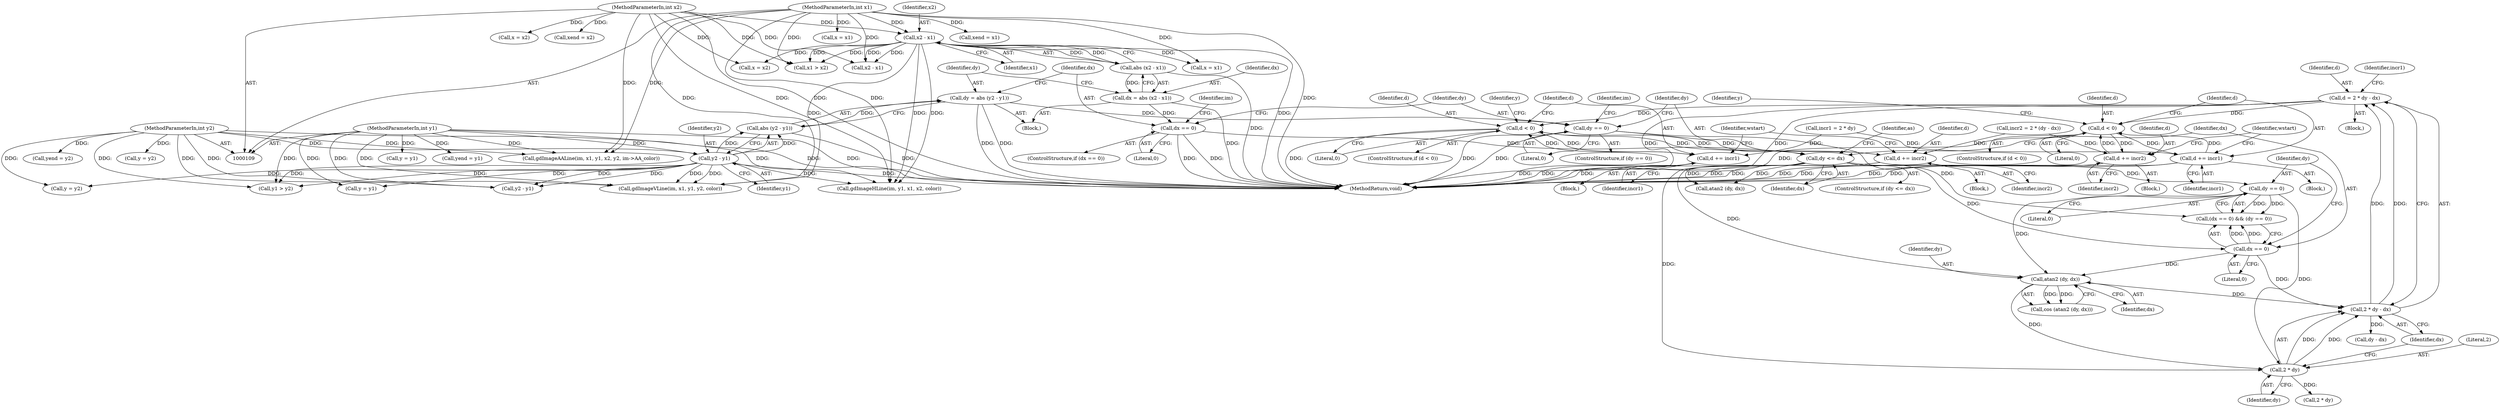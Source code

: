 digraph "0_php-src_c395c6e5d7e8df37a21265ff76e48fe75ceb5ae6?w=1_4@integer" {
"1000266" [label="(Call,d = 2 * dy - dx)"];
"1000268" [label="(Call,2 * dy - dx)"];
"1000269" [label="(Call,2 * dy)"];
"1000218" [label="(Call,dy <= dx)"];
"1000206" [label="(Call,dy == 0)"];
"1000186" [label="(Call,dy = abs (y2 - y1))"];
"1000188" [label="(Call,abs (y2 - y1))"];
"1000189" [label="(Call,y2 - y1)"];
"1000114" [label="(MethodParameterIn,int y2)"];
"1000112" [label="(MethodParameterIn,int y1)"];
"1000193" [label="(Call,dx == 0)"];
"1000180" [label="(Call,dx = abs (x2 - x1))"];
"1000182" [label="(Call,abs (x2 - x1))"];
"1000183" [label="(Call,x2 - x1)"];
"1000113" [label="(MethodParameterIn,int x2)"];
"1000111" [label="(MethodParameterIn,int x1)"];
"1000227" [label="(Call,dy == 0)"];
"1000240" [label="(Call,atan2 (dy, dx))"];
"1000224" [label="(Call,dx == 0)"];
"1000358" [label="(Call,d < 0)"];
"1000362" [label="(Call,d += incr1)"];
"1000369" [label="(Call,d += incr2)"];
"1000406" [label="(Call,d < 0)"];
"1000410" [label="(Call,d += incr1)"];
"1000417" [label="(Call,d += incr2)"];
"1000195" [label="(Literal,0)"];
"1000414" [label="(Block,)"];
"1000225" [label="(Identifier,dx)"];
"1000450" [label="(Call,atan2 (dy, dx))"];
"1000113" [label="(MethodParameterIn,int x2)"];
"1000270" [label="(Literal,2)"];
"1000268" [label="(Call,2 * dy - dx)"];
"1000180" [label="(Call,dx = abs (x2 - x1))"];
"1000314" [label="(Call,xend = x2)"];
"1000242" [label="(Identifier,dx)"];
"1000219" [label="(Identifier,dy)"];
"1000271" [label="(Identifier,dy)"];
"1000116" [label="(Block,)"];
"1000194" [label="(Identifier,dx)"];
"1000198" [label="(Identifier,im)"];
"1000407" [label="(Identifier,d)"];
"1000419" [label="(Identifier,incr2)"];
"1000417" [label="(Call,d += incr2)"];
"1000188" [label="(Call,abs (y2 - y1))"];
"1000181" [label="(Identifier,dx)"];
"1000421" [label="(Identifier,wstart)"];
"1000654" [label="(MethodReturn,void)"];
"1000226" [label="(Literal,0)"];
"1000275" [label="(Call,2 * dy)"];
"1000406" [label="(Call,d < 0)"];
"1000224" [label="(Call,dx == 0)"];
"1000182" [label="(Call,abs (x2 - x1))"];
"1000368" [label="(Identifier,y)"];
"1000361" [label="(Block,)"];
"1000240" [label="(Call,atan2 (dy, dx))"];
"1000207" [label="(Identifier,dy)"];
"1000362" [label="(Call,d += incr1)"];
"1000193" [label="(Call,dx == 0)"];
"1000496" [label="(Call,y1 > y2)"];
"1000360" [label="(Literal,0)"];
"1000239" [label="(Call,cos (atan2 (dy, dx)))"];
"1000359" [label="(Identifier,d)"];
"1000357" [label="(ControlStructure,if (d < 0))"];
"1000220" [label="(Identifier,dx)"];
"1000503" [label="(Call,x = x2)"];
"1000286" [label="(Call,x1 > x2)"];
"1000111" [label="(MethodParameterIn,int x1)"];
"1000269" [label="(Call,2 * dy)"];
"1000227" [label="(Call,dy == 0)"];
"1000273" [label="(Call,incr1 = 2 * dy)"];
"1000370" [label="(Identifier,d)"];
"1000267" [label="(Identifier,d)"];
"1000408" [label="(Literal,0)"];
"1000191" [label="(Identifier,y1)"];
"1000192" [label="(ControlStructure,if (dx == 0))"];
"1000278" [label="(Call,incr2 = 2 * (dy - dx))"];
"1000206" [label="(Call,dy == 0)"];
"1000228" [label="(Identifier,dy)"];
"1000187" [label="(Identifier,dy)"];
"1000411" [label="(Identifier,d)"];
"1000418" [label="(Identifier,d)"];
"1000282" [label="(Call,dy - dx)"];
"1000305" [label="(Call,x = x1)"];
"1000363" [label="(Identifier,d)"];
"1000274" [label="(Identifier,incr1)"];
"1000358" [label="(Call,d < 0)"];
"1000218" [label="(Call,dy <= dx)"];
"1000112" [label="(MethodParameterIn,int y1)"];
"1000221" [label="(Block,)"];
"1000266" [label="(Call,d = 2 * dy - dx)"];
"1000554" [label="(Call,x2 - x1)"];
"1000371" [label="(Identifier,incr2)"];
"1000308" [label="(Call,y = y1)"];
"1000197" [label="(Call,gdImageVLine(im, x1, y1, y2, color))"];
"1000369" [label="(Call,d += incr2)"];
"1000184" [label="(Identifier,x2)"];
"1000410" [label="(Call,d += incr1)"];
"1000229" [label="(Literal,0)"];
"1000405" [label="(ControlStructure,if (d < 0))"];
"1000500" [label="(Call,y = y2)"];
"1000272" [label="(Identifier,dx)"];
"1000300" [label="(Call,xend = x1)"];
"1000186" [label="(Call,dy = abs (y2 - y1))"];
"1000293" [label="(Call,y = y2)"];
"1000521" [label="(Call,yend = y2)"];
"1000409" [label="(Block,)"];
"1000190" [label="(Identifier,y2)"];
"1000416" [label="(Identifier,y)"];
"1000241" [label="(Identifier,dy)"];
"1000223" [label="(Call,(dx == 0) && (dy == 0))"];
"1000208" [label="(Literal,0)"];
"1000185" [label="(Identifier,x1)"];
"1000211" [label="(Identifier,im)"];
"1000183" [label="(Call,x2 - x1)"];
"1000290" [label="(Call,x = x2)"];
"1000114" [label="(MethodParameterIn,int y2)"];
"1000373" [label="(Identifier,wstart)"];
"1000506" [label="(Call,yend = y1)"];
"1000412" [label="(Identifier,incr1)"];
"1000515" [label="(Call,y = y1)"];
"1000205" [label="(ControlStructure,if (dy == 0))"];
"1000448" [label="(Identifier,as)"];
"1000210" [label="(Call,gdImageHLine(im, y1, x1, x2, color))"];
"1000518" [label="(Call,x = x1)"];
"1000142" [label="(Call,gdImageAALine(im, x1, y1, x2, y2, im->AA_color))"];
"1000344" [label="(Call,y2 - y1)"];
"1000217" [label="(ControlStructure,if (dy <= dx))"];
"1000366" [label="(Block,)"];
"1000189" [label="(Call,y2 - y1)"];
"1000364" [label="(Identifier,incr1)"];
"1000266" -> "1000221"  [label="AST: "];
"1000266" -> "1000268"  [label="CFG: "];
"1000267" -> "1000266"  [label="AST: "];
"1000268" -> "1000266"  [label="AST: "];
"1000274" -> "1000266"  [label="CFG: "];
"1000266" -> "1000654"  [label="DDG: "];
"1000266" -> "1000654"  [label="DDG: "];
"1000268" -> "1000266"  [label="DDG: "];
"1000268" -> "1000266"  [label="DDG: "];
"1000266" -> "1000358"  [label="DDG: "];
"1000266" -> "1000406"  [label="DDG: "];
"1000268" -> "1000272"  [label="CFG: "];
"1000269" -> "1000268"  [label="AST: "];
"1000272" -> "1000268"  [label="AST: "];
"1000269" -> "1000268"  [label="DDG: "];
"1000269" -> "1000268"  [label="DDG: "];
"1000224" -> "1000268"  [label="DDG: "];
"1000240" -> "1000268"  [label="DDG: "];
"1000268" -> "1000282"  [label="DDG: "];
"1000269" -> "1000271"  [label="CFG: "];
"1000270" -> "1000269"  [label="AST: "];
"1000271" -> "1000269"  [label="AST: "];
"1000272" -> "1000269"  [label="CFG: "];
"1000218" -> "1000269"  [label="DDG: "];
"1000227" -> "1000269"  [label="DDG: "];
"1000240" -> "1000269"  [label="DDG: "];
"1000269" -> "1000275"  [label="DDG: "];
"1000218" -> "1000217"  [label="AST: "];
"1000218" -> "1000220"  [label="CFG: "];
"1000219" -> "1000218"  [label="AST: "];
"1000220" -> "1000218"  [label="AST: "];
"1000225" -> "1000218"  [label="CFG: "];
"1000448" -> "1000218"  [label="CFG: "];
"1000218" -> "1000654"  [label="DDG: "];
"1000206" -> "1000218"  [label="DDG: "];
"1000193" -> "1000218"  [label="DDG: "];
"1000218" -> "1000224"  [label="DDG: "];
"1000218" -> "1000227"  [label="DDG: "];
"1000218" -> "1000240"  [label="DDG: "];
"1000218" -> "1000450"  [label="DDG: "];
"1000218" -> "1000450"  [label="DDG: "];
"1000206" -> "1000205"  [label="AST: "];
"1000206" -> "1000208"  [label="CFG: "];
"1000207" -> "1000206"  [label="AST: "];
"1000208" -> "1000206"  [label="AST: "];
"1000211" -> "1000206"  [label="CFG: "];
"1000219" -> "1000206"  [label="CFG: "];
"1000206" -> "1000654"  [label="DDG: "];
"1000206" -> "1000654"  [label="DDG: "];
"1000186" -> "1000206"  [label="DDG: "];
"1000206" -> "1000223"  [label="DDG: "];
"1000186" -> "1000116"  [label="AST: "];
"1000186" -> "1000188"  [label="CFG: "];
"1000187" -> "1000186"  [label="AST: "];
"1000188" -> "1000186"  [label="AST: "];
"1000194" -> "1000186"  [label="CFG: "];
"1000186" -> "1000654"  [label="DDG: "];
"1000186" -> "1000654"  [label="DDG: "];
"1000188" -> "1000186"  [label="DDG: "];
"1000188" -> "1000189"  [label="CFG: "];
"1000189" -> "1000188"  [label="AST: "];
"1000188" -> "1000654"  [label="DDG: "];
"1000189" -> "1000188"  [label="DDG: "];
"1000189" -> "1000188"  [label="DDG: "];
"1000189" -> "1000191"  [label="CFG: "];
"1000190" -> "1000189"  [label="AST: "];
"1000191" -> "1000189"  [label="AST: "];
"1000189" -> "1000654"  [label="DDG: "];
"1000114" -> "1000189"  [label="DDG: "];
"1000112" -> "1000189"  [label="DDG: "];
"1000189" -> "1000197"  [label="DDG: "];
"1000189" -> "1000197"  [label="DDG: "];
"1000189" -> "1000210"  [label="DDG: "];
"1000189" -> "1000293"  [label="DDG: "];
"1000189" -> "1000308"  [label="DDG: "];
"1000189" -> "1000344"  [label="DDG: "];
"1000189" -> "1000344"  [label="DDG: "];
"1000189" -> "1000496"  [label="DDG: "];
"1000189" -> "1000496"  [label="DDG: "];
"1000114" -> "1000109"  [label="AST: "];
"1000114" -> "1000654"  [label="DDG: "];
"1000114" -> "1000142"  [label="DDG: "];
"1000114" -> "1000197"  [label="DDG: "];
"1000114" -> "1000293"  [label="DDG: "];
"1000114" -> "1000344"  [label="DDG: "];
"1000114" -> "1000496"  [label="DDG: "];
"1000114" -> "1000500"  [label="DDG: "];
"1000114" -> "1000521"  [label="DDG: "];
"1000112" -> "1000109"  [label="AST: "];
"1000112" -> "1000654"  [label="DDG: "];
"1000112" -> "1000142"  [label="DDG: "];
"1000112" -> "1000197"  [label="DDG: "];
"1000112" -> "1000210"  [label="DDG: "];
"1000112" -> "1000308"  [label="DDG: "];
"1000112" -> "1000344"  [label="DDG: "];
"1000112" -> "1000496"  [label="DDG: "];
"1000112" -> "1000506"  [label="DDG: "];
"1000112" -> "1000515"  [label="DDG: "];
"1000193" -> "1000192"  [label="AST: "];
"1000193" -> "1000195"  [label="CFG: "];
"1000194" -> "1000193"  [label="AST: "];
"1000195" -> "1000193"  [label="AST: "];
"1000198" -> "1000193"  [label="CFG: "];
"1000207" -> "1000193"  [label="CFG: "];
"1000193" -> "1000654"  [label="DDG: "];
"1000193" -> "1000654"  [label="DDG: "];
"1000180" -> "1000193"  [label="DDG: "];
"1000180" -> "1000116"  [label="AST: "];
"1000180" -> "1000182"  [label="CFG: "];
"1000181" -> "1000180"  [label="AST: "];
"1000182" -> "1000180"  [label="AST: "];
"1000187" -> "1000180"  [label="CFG: "];
"1000180" -> "1000654"  [label="DDG: "];
"1000182" -> "1000180"  [label="DDG: "];
"1000182" -> "1000183"  [label="CFG: "];
"1000183" -> "1000182"  [label="AST: "];
"1000182" -> "1000654"  [label="DDG: "];
"1000183" -> "1000182"  [label="DDG: "];
"1000183" -> "1000182"  [label="DDG: "];
"1000183" -> "1000185"  [label="CFG: "];
"1000184" -> "1000183"  [label="AST: "];
"1000185" -> "1000183"  [label="AST: "];
"1000183" -> "1000654"  [label="DDG: "];
"1000113" -> "1000183"  [label="DDG: "];
"1000111" -> "1000183"  [label="DDG: "];
"1000183" -> "1000197"  [label="DDG: "];
"1000183" -> "1000210"  [label="DDG: "];
"1000183" -> "1000210"  [label="DDG: "];
"1000183" -> "1000286"  [label="DDG: "];
"1000183" -> "1000286"  [label="DDG: "];
"1000183" -> "1000503"  [label="DDG: "];
"1000183" -> "1000518"  [label="DDG: "];
"1000183" -> "1000554"  [label="DDG: "];
"1000183" -> "1000554"  [label="DDG: "];
"1000113" -> "1000109"  [label="AST: "];
"1000113" -> "1000654"  [label="DDG: "];
"1000113" -> "1000142"  [label="DDG: "];
"1000113" -> "1000210"  [label="DDG: "];
"1000113" -> "1000286"  [label="DDG: "];
"1000113" -> "1000290"  [label="DDG: "];
"1000113" -> "1000314"  [label="DDG: "];
"1000113" -> "1000503"  [label="DDG: "];
"1000113" -> "1000554"  [label="DDG: "];
"1000111" -> "1000109"  [label="AST: "];
"1000111" -> "1000654"  [label="DDG: "];
"1000111" -> "1000142"  [label="DDG: "];
"1000111" -> "1000197"  [label="DDG: "];
"1000111" -> "1000210"  [label="DDG: "];
"1000111" -> "1000286"  [label="DDG: "];
"1000111" -> "1000300"  [label="DDG: "];
"1000111" -> "1000305"  [label="DDG: "];
"1000111" -> "1000518"  [label="DDG: "];
"1000111" -> "1000554"  [label="DDG: "];
"1000227" -> "1000223"  [label="AST: "];
"1000227" -> "1000229"  [label="CFG: "];
"1000228" -> "1000227"  [label="AST: "];
"1000229" -> "1000227"  [label="AST: "];
"1000223" -> "1000227"  [label="CFG: "];
"1000227" -> "1000223"  [label="DDG: "];
"1000227" -> "1000223"  [label="DDG: "];
"1000227" -> "1000240"  [label="DDG: "];
"1000240" -> "1000239"  [label="AST: "];
"1000240" -> "1000242"  [label="CFG: "];
"1000241" -> "1000240"  [label="AST: "];
"1000242" -> "1000240"  [label="AST: "];
"1000239" -> "1000240"  [label="CFG: "];
"1000240" -> "1000239"  [label="DDG: "];
"1000240" -> "1000239"  [label="DDG: "];
"1000224" -> "1000240"  [label="DDG: "];
"1000224" -> "1000223"  [label="AST: "];
"1000224" -> "1000226"  [label="CFG: "];
"1000225" -> "1000224"  [label="AST: "];
"1000226" -> "1000224"  [label="AST: "];
"1000228" -> "1000224"  [label="CFG: "];
"1000223" -> "1000224"  [label="CFG: "];
"1000224" -> "1000223"  [label="DDG: "];
"1000224" -> "1000223"  [label="DDG: "];
"1000358" -> "1000357"  [label="AST: "];
"1000358" -> "1000360"  [label="CFG: "];
"1000359" -> "1000358"  [label="AST: "];
"1000360" -> "1000358"  [label="AST: "];
"1000363" -> "1000358"  [label="CFG: "];
"1000368" -> "1000358"  [label="CFG: "];
"1000358" -> "1000654"  [label="DDG: "];
"1000369" -> "1000358"  [label="DDG: "];
"1000362" -> "1000358"  [label="DDG: "];
"1000358" -> "1000362"  [label="DDG: "];
"1000358" -> "1000369"  [label="DDG: "];
"1000362" -> "1000361"  [label="AST: "];
"1000362" -> "1000364"  [label="CFG: "];
"1000363" -> "1000362"  [label="AST: "];
"1000364" -> "1000362"  [label="AST: "];
"1000373" -> "1000362"  [label="CFG: "];
"1000362" -> "1000654"  [label="DDG: "];
"1000362" -> "1000654"  [label="DDG: "];
"1000273" -> "1000362"  [label="DDG: "];
"1000369" -> "1000366"  [label="AST: "];
"1000369" -> "1000371"  [label="CFG: "];
"1000370" -> "1000369"  [label="AST: "];
"1000371" -> "1000369"  [label="AST: "];
"1000373" -> "1000369"  [label="CFG: "];
"1000369" -> "1000654"  [label="DDG: "];
"1000369" -> "1000654"  [label="DDG: "];
"1000278" -> "1000369"  [label="DDG: "];
"1000406" -> "1000405"  [label="AST: "];
"1000406" -> "1000408"  [label="CFG: "];
"1000407" -> "1000406"  [label="AST: "];
"1000408" -> "1000406"  [label="AST: "];
"1000411" -> "1000406"  [label="CFG: "];
"1000416" -> "1000406"  [label="CFG: "];
"1000406" -> "1000654"  [label="DDG: "];
"1000410" -> "1000406"  [label="DDG: "];
"1000417" -> "1000406"  [label="DDG: "];
"1000406" -> "1000410"  [label="DDG: "];
"1000406" -> "1000417"  [label="DDG: "];
"1000410" -> "1000409"  [label="AST: "];
"1000410" -> "1000412"  [label="CFG: "];
"1000411" -> "1000410"  [label="AST: "];
"1000412" -> "1000410"  [label="AST: "];
"1000421" -> "1000410"  [label="CFG: "];
"1000410" -> "1000654"  [label="DDG: "];
"1000410" -> "1000654"  [label="DDG: "];
"1000273" -> "1000410"  [label="DDG: "];
"1000417" -> "1000414"  [label="AST: "];
"1000417" -> "1000419"  [label="CFG: "];
"1000418" -> "1000417"  [label="AST: "];
"1000419" -> "1000417"  [label="AST: "];
"1000421" -> "1000417"  [label="CFG: "];
"1000417" -> "1000654"  [label="DDG: "];
"1000417" -> "1000654"  [label="DDG: "];
"1000278" -> "1000417"  [label="DDG: "];
}
